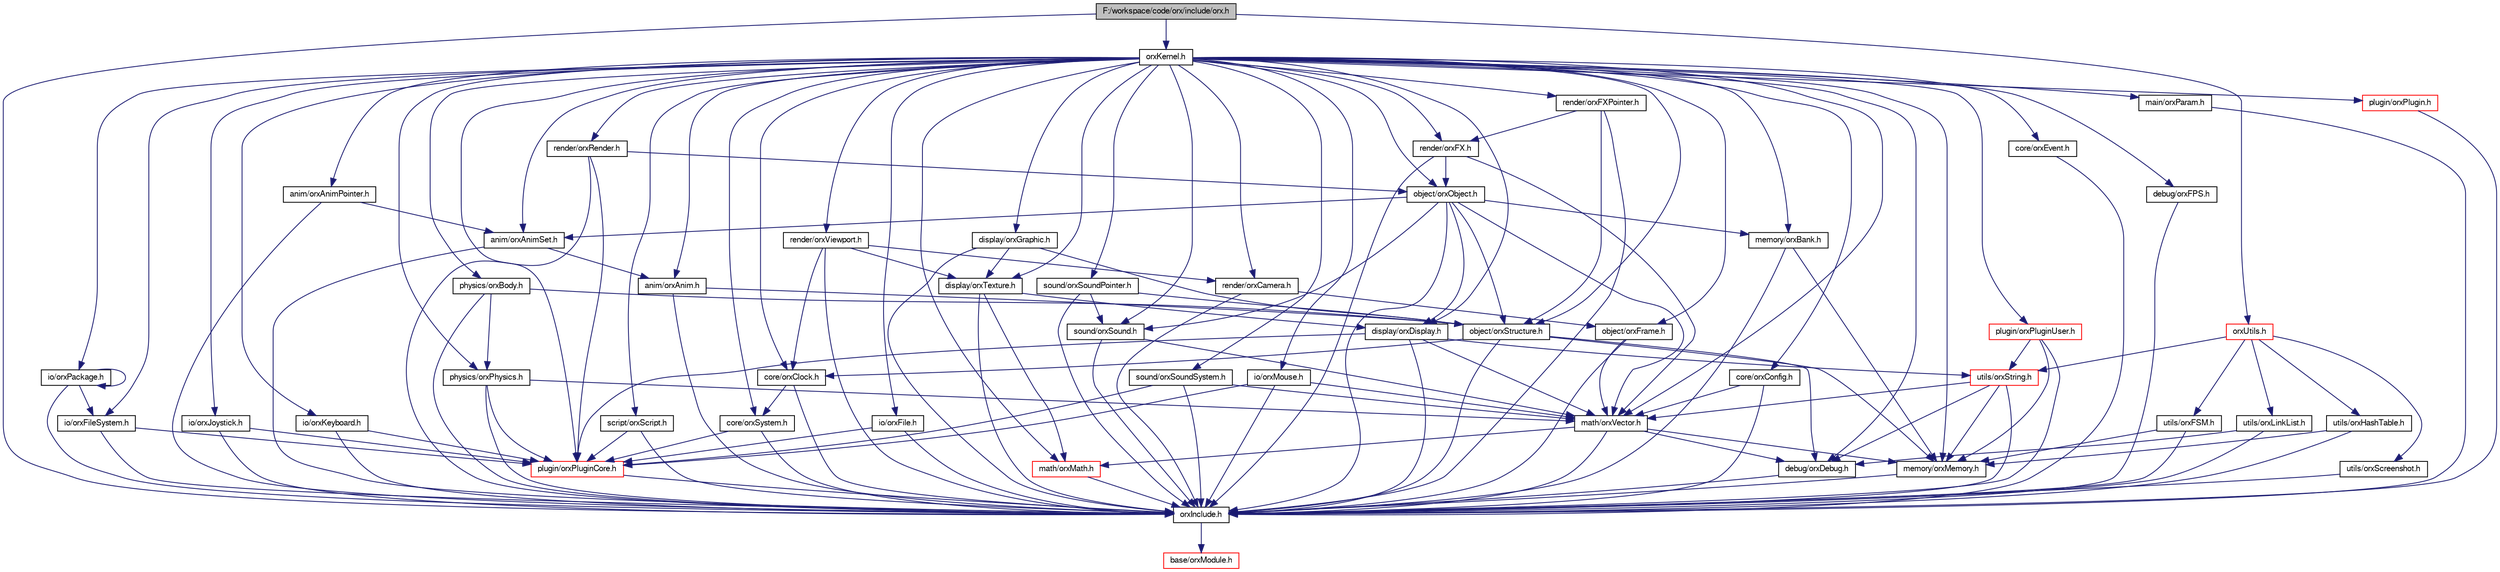 digraph G
{
  bgcolor="transparent";
  edge [fontname="FreeSans",fontsize=10,labelfontname="FreeSans",labelfontsize=10];
  node [fontname="FreeSans",fontsize=10,shape=record];
  Node1 [label="F:/workspace/code/orx/include/orx.h",height=0.2,width=0.4,color="black", fillcolor="grey75", style="filled" fontcolor="black"];
  Node1 -> Node2 [color="midnightblue",fontsize=10,style="solid",fontname="FreeSans"];
  Node2 [label="orxInclude.h",height=0.2,width=0.4,color="black",URL="$orx_include_8h.html"];
  Node2 -> Node3 [color="midnightblue",fontsize=10,style="solid",fontname="FreeSans"];
  Node3 [label="base/orxModule.h",height=0.2,width=0.4,color="red",URL="$orx_module_8h.html"];
  Node1 -> Node4 [color="midnightblue",fontsize=10,style="solid",fontname="FreeSans"];
  Node4 [label="orxKernel.h",height=0.2,width=0.4,color="black",URL="$orx_kernel_8h.html"];
  Node4 -> Node5 [color="midnightblue",fontsize=10,style="solid",fontname="FreeSans"];
  Node5 [label="anim/orxAnim.h",height=0.2,width=0.4,color="black",URL="$orx_anim_8h.html"];
  Node5 -> Node2 [color="midnightblue",fontsize=10,style="solid",fontname="FreeSans"];
  Node5 -> Node6 [color="midnightblue",fontsize=10,style="solid",fontname="FreeSans"];
  Node6 [label="object/orxStructure.h",height=0.2,width=0.4,color="black",URL="$orx_structure_8h.html"];
  Node6 -> Node2 [color="midnightblue",fontsize=10,style="solid",fontname="FreeSans"];
  Node6 -> Node7 [color="midnightblue",fontsize=10,style="solid",fontname="FreeSans"];
  Node7 [label="core/orxClock.h",height=0.2,width=0.4,color="black",URL="$orx_clock_8h.html"];
  Node7 -> Node2 [color="midnightblue",fontsize=10,style="solid",fontname="FreeSans"];
  Node7 -> Node8 [color="midnightblue",fontsize=10,style="solid",fontname="FreeSans"];
  Node8 [label="core/orxSystem.h",height=0.2,width=0.4,color="black",URL="$orx_system_8h.html"];
  Node8 -> Node2 [color="midnightblue",fontsize=10,style="solid",fontname="FreeSans"];
  Node8 -> Node9 [color="midnightblue",fontsize=10,style="solid",fontname="FreeSans"];
  Node9 [label="plugin/orxPluginCore.h",height=0.2,width=0.4,color="red",URL="$orx_plugin_core_8h.html"];
  Node9 -> Node2 [color="midnightblue",fontsize=10,style="solid",fontname="FreeSans"];
  Node6 -> Node10 [color="midnightblue",fontsize=10,style="solid",fontname="FreeSans"];
  Node10 [label="debug/orxDebug.h",height=0.2,width=0.4,color="black",URL="$orx_debug_8h.html"];
  Node10 -> Node2 [color="midnightblue",fontsize=10,style="solid",fontname="FreeSans"];
  Node6 -> Node11 [color="midnightblue",fontsize=10,style="solid",fontname="FreeSans"];
  Node11 [label="memory/orxMemory.h",height=0.2,width=0.4,color="black",URL="$orx_memory_8h.html"];
  Node11 -> Node2 [color="midnightblue",fontsize=10,style="solid",fontname="FreeSans"];
  Node4 -> Node12 [color="midnightblue",fontsize=10,style="solid",fontname="FreeSans"];
  Node12 [label="anim/orxAnimPointer.h",height=0.2,width=0.4,color="black",URL="$orx_anim_pointer_8h.html"];
  Node12 -> Node2 [color="midnightblue",fontsize=10,style="solid",fontname="FreeSans"];
  Node12 -> Node13 [color="midnightblue",fontsize=10,style="solid",fontname="FreeSans"];
  Node13 [label="anim/orxAnimSet.h",height=0.2,width=0.4,color="black",URL="$orx_anim_set_8h.html"];
  Node13 -> Node2 [color="midnightblue",fontsize=10,style="solid",fontname="FreeSans"];
  Node13 -> Node5 [color="midnightblue",fontsize=10,style="solid",fontname="FreeSans"];
  Node4 -> Node13 [color="midnightblue",fontsize=10,style="solid",fontname="FreeSans"];
  Node4 -> Node7 [color="midnightblue",fontsize=10,style="solid",fontname="FreeSans"];
  Node4 -> Node14 [color="midnightblue",fontsize=10,style="solid",fontname="FreeSans"];
  Node14 [label="core/orxConfig.h",height=0.2,width=0.4,color="black",URL="$orx_config_8h.html"];
  Node14 -> Node2 [color="midnightblue",fontsize=10,style="solid",fontname="FreeSans"];
  Node14 -> Node15 [color="midnightblue",fontsize=10,style="solid",fontname="FreeSans"];
  Node15 [label="math/orxVector.h",height=0.2,width=0.4,color="black",URL="$orx_vector_8h.html"];
  Node15 -> Node2 [color="midnightblue",fontsize=10,style="solid",fontname="FreeSans"];
  Node15 -> Node10 [color="midnightblue",fontsize=10,style="solid",fontname="FreeSans"];
  Node15 -> Node11 [color="midnightblue",fontsize=10,style="solid",fontname="FreeSans"];
  Node15 -> Node16 [color="midnightblue",fontsize=10,style="solid",fontname="FreeSans"];
  Node16 [label="math/orxMath.h",height=0.2,width=0.4,color="red",URL="$orx_math_8h.html"];
  Node16 -> Node2 [color="midnightblue",fontsize=10,style="solid",fontname="FreeSans"];
  Node4 -> Node17 [color="midnightblue",fontsize=10,style="solid",fontname="FreeSans"];
  Node17 [label="core/orxEvent.h",height=0.2,width=0.4,color="black",URL="$orx_event_8h.html"];
  Node17 -> Node2 [color="midnightblue",fontsize=10,style="solid",fontname="FreeSans"];
  Node4 -> Node8 [color="midnightblue",fontsize=10,style="solid",fontname="FreeSans"];
  Node4 -> Node10 [color="midnightblue",fontsize=10,style="solid",fontname="FreeSans"];
  Node4 -> Node18 [color="midnightblue",fontsize=10,style="solid",fontname="FreeSans"];
  Node18 [label="debug/orxFPS.h",height=0.2,width=0.4,color="black",URL="$orx_f_p_s_8h.html"];
  Node18 -> Node2 [color="midnightblue",fontsize=10,style="solid",fontname="FreeSans"];
  Node4 -> Node19 [color="midnightblue",fontsize=10,style="solid",fontname="FreeSans"];
  Node19 [label="display/orxGraphic.h",height=0.2,width=0.4,color="black",URL="$orx_graphic_8h.html"];
  Node19 -> Node2 [color="midnightblue",fontsize=10,style="solid",fontname="FreeSans"];
  Node19 -> Node20 [color="midnightblue",fontsize=10,style="solid",fontname="FreeSans"];
  Node20 [label="display/orxTexture.h",height=0.2,width=0.4,color="black",URL="$orx_texture_8h.html"];
  Node20 -> Node2 [color="midnightblue",fontsize=10,style="solid",fontname="FreeSans"];
  Node20 -> Node21 [color="midnightblue",fontsize=10,style="solid",fontname="FreeSans"];
  Node21 [label="display/orxDisplay.h",height=0.2,width=0.4,color="black",URL="$orx_display_8h.html"];
  Node21 -> Node2 [color="midnightblue",fontsize=10,style="solid",fontname="FreeSans"];
  Node21 -> Node9 [color="midnightblue",fontsize=10,style="solid",fontname="FreeSans"];
  Node21 -> Node15 [color="midnightblue",fontsize=10,style="solid",fontname="FreeSans"];
  Node21 -> Node22 [color="midnightblue",fontsize=10,style="solid",fontname="FreeSans"];
  Node22 [label="utils/orxString.h",height=0.2,width=0.4,color="red",URL="$orx_string_8h.html"];
  Node22 -> Node2 [color="midnightblue",fontsize=10,style="solid",fontname="FreeSans"];
  Node22 -> Node11 [color="midnightblue",fontsize=10,style="solid",fontname="FreeSans"];
  Node22 -> Node15 [color="midnightblue",fontsize=10,style="solid",fontname="FreeSans"];
  Node22 -> Node10 [color="midnightblue",fontsize=10,style="solid",fontname="FreeSans"];
  Node20 -> Node16 [color="midnightblue",fontsize=10,style="solid",fontname="FreeSans"];
  Node19 -> Node6 [color="midnightblue",fontsize=10,style="solid",fontname="FreeSans"];
  Node4 -> Node21 [color="midnightblue",fontsize=10,style="solid",fontname="FreeSans"];
  Node4 -> Node20 [color="midnightblue",fontsize=10,style="solid",fontname="FreeSans"];
  Node4 -> Node23 [color="midnightblue",fontsize=10,style="solid",fontname="FreeSans"];
  Node23 [label="io/orxFile.h",height=0.2,width=0.4,color="black",URL="$orx_file_8h.html"];
  Node23 -> Node2 [color="midnightblue",fontsize=10,style="solid",fontname="FreeSans"];
  Node23 -> Node9 [color="midnightblue",fontsize=10,style="solid",fontname="FreeSans"];
  Node4 -> Node24 [color="midnightblue",fontsize=10,style="solid",fontname="FreeSans"];
  Node24 [label="io/orxFileSystem.h",height=0.2,width=0.4,color="black",URL="$orx_file_system_8h.html"];
  Node24 -> Node2 [color="midnightblue",fontsize=10,style="solid",fontname="FreeSans"];
  Node24 -> Node9 [color="midnightblue",fontsize=10,style="solid",fontname="FreeSans"];
  Node4 -> Node25 [color="midnightblue",fontsize=10,style="solid",fontname="FreeSans"];
  Node25 [label="io/orxJoystick.h",height=0.2,width=0.4,color="black",URL="$orx_joystick_8h.html"];
  Node25 -> Node2 [color="midnightblue",fontsize=10,style="solid",fontname="FreeSans"];
  Node25 -> Node9 [color="midnightblue",fontsize=10,style="solid",fontname="FreeSans"];
  Node4 -> Node26 [color="midnightblue",fontsize=10,style="solid",fontname="FreeSans"];
  Node26 [label="io/orxKeyboard.h",height=0.2,width=0.4,color="black",URL="$orx_keyboard_8h.html"];
  Node26 -> Node2 [color="midnightblue",fontsize=10,style="solid",fontname="FreeSans"];
  Node26 -> Node9 [color="midnightblue",fontsize=10,style="solid",fontname="FreeSans"];
  Node4 -> Node27 [color="midnightblue",fontsize=10,style="solid",fontname="FreeSans"];
  Node27 [label="io/orxMouse.h",height=0.2,width=0.4,color="black",URL="$orx_mouse_8h.html"];
  Node27 -> Node2 [color="midnightblue",fontsize=10,style="solid",fontname="FreeSans"];
  Node27 -> Node9 [color="midnightblue",fontsize=10,style="solid",fontname="FreeSans"];
  Node27 -> Node15 [color="midnightblue",fontsize=10,style="solid",fontname="FreeSans"];
  Node4 -> Node28 [color="midnightblue",fontsize=10,style="solid",fontname="FreeSans"];
  Node28 [label="io/orxPackage.h",height=0.2,width=0.4,color="black",URL="$orx_package_8h.html"];
  Node28 -> Node2 [color="midnightblue",fontsize=10,style="solid",fontname="FreeSans"];
  Node28 -> Node24 [color="midnightblue",fontsize=10,style="solid",fontname="FreeSans"];
  Node28 -> Node28 [color="midnightblue",fontsize=10,style="solid",fontname="FreeSans"];
  Node4 -> Node29 [color="midnightblue",fontsize=10,style="solid",fontname="FreeSans"];
  Node29 [label="main/orxParam.h",height=0.2,width=0.4,color="black",URL="$orx_param_8h.html"];
  Node29 -> Node2 [color="midnightblue",fontsize=10,style="solid",fontname="FreeSans"];
  Node4 -> Node16 [color="midnightblue",fontsize=10,style="solid",fontname="FreeSans"];
  Node4 -> Node15 [color="midnightblue",fontsize=10,style="solid",fontname="FreeSans"];
  Node4 -> Node30 [color="midnightblue",fontsize=10,style="solid",fontname="FreeSans"];
  Node30 [label="memory/orxBank.h",height=0.2,width=0.4,color="black",URL="$orx_bank_8h.html"];
  Node30 -> Node2 [color="midnightblue",fontsize=10,style="solid",fontname="FreeSans"];
  Node30 -> Node11 [color="midnightblue",fontsize=10,style="solid",fontname="FreeSans"];
  Node4 -> Node11 [color="midnightblue",fontsize=10,style="solid",fontname="FreeSans"];
  Node4 -> Node31 [color="midnightblue",fontsize=10,style="solid",fontname="FreeSans"];
  Node31 [label="object/orxFrame.h",height=0.2,width=0.4,color="black",URL="$orx_frame_8h.html"];
  Node31 -> Node2 [color="midnightblue",fontsize=10,style="solid",fontname="FreeSans"];
  Node31 -> Node15 [color="midnightblue",fontsize=10,style="solid",fontname="FreeSans"];
  Node4 -> Node32 [color="midnightblue",fontsize=10,style="solid",fontname="FreeSans"];
  Node32 [label="object/orxObject.h",height=0.2,width=0.4,color="black",URL="$orx_object_8h.html"];
  Node32 -> Node2 [color="midnightblue",fontsize=10,style="solid",fontname="FreeSans"];
  Node32 -> Node6 [color="midnightblue",fontsize=10,style="solid",fontname="FreeSans"];
  Node32 -> Node30 [color="midnightblue",fontsize=10,style="solid",fontname="FreeSans"];
  Node32 -> Node13 [color="midnightblue",fontsize=10,style="solid",fontname="FreeSans"];
  Node32 -> Node21 [color="midnightblue",fontsize=10,style="solid",fontname="FreeSans"];
  Node32 -> Node15 [color="midnightblue",fontsize=10,style="solid",fontname="FreeSans"];
  Node32 -> Node33 [color="midnightblue",fontsize=10,style="solid",fontname="FreeSans"];
  Node33 [label="sound/orxSound.h",height=0.2,width=0.4,color="black",URL="$orx_sound_8h.html"];
  Node33 -> Node2 [color="midnightblue",fontsize=10,style="solid",fontname="FreeSans"];
  Node33 -> Node15 [color="midnightblue",fontsize=10,style="solid",fontname="FreeSans"];
  Node4 -> Node6 [color="midnightblue",fontsize=10,style="solid",fontname="FreeSans"];
  Node4 -> Node34 [color="midnightblue",fontsize=10,style="solid",fontname="FreeSans"];
  Node34 [label="plugin/orxPlugin.h",height=0.2,width=0.4,color="red",URL="$orx_plugin_8h.html"];
  Node34 -> Node2 [color="midnightblue",fontsize=10,style="solid",fontname="FreeSans"];
  Node4 -> Node9 [color="midnightblue",fontsize=10,style="solid",fontname="FreeSans"];
  Node4 -> Node35 [color="midnightblue",fontsize=10,style="solid",fontname="FreeSans"];
  Node35 [label="plugin/orxPluginUser.h",height=0.2,width=0.4,color="red",URL="$orx_plugin_user_8h.html"];
  Node35 -> Node2 [color="midnightblue",fontsize=10,style="solid",fontname="FreeSans"];
  Node35 -> Node11 [color="midnightblue",fontsize=10,style="solid",fontname="FreeSans"];
  Node35 -> Node22 [color="midnightblue",fontsize=10,style="solid",fontname="FreeSans"];
  Node4 -> Node36 [color="midnightblue",fontsize=10,style="solid",fontname="FreeSans"];
  Node36 [label="physics/orxBody.h",height=0.2,width=0.4,color="black",URL="$orx_body_8h.html"];
  Node36 -> Node2 [color="midnightblue",fontsize=10,style="solid",fontname="FreeSans"];
  Node36 -> Node6 [color="midnightblue",fontsize=10,style="solid",fontname="FreeSans"];
  Node36 -> Node37 [color="midnightblue",fontsize=10,style="solid",fontname="FreeSans"];
  Node37 [label="physics/orxPhysics.h",height=0.2,width=0.4,color="black",URL="$orx_physics_8h.html"];
  Node37 -> Node2 [color="midnightblue",fontsize=10,style="solid",fontname="FreeSans"];
  Node37 -> Node9 [color="midnightblue",fontsize=10,style="solid",fontname="FreeSans"];
  Node37 -> Node15 [color="midnightblue",fontsize=10,style="solid",fontname="FreeSans"];
  Node4 -> Node37 [color="midnightblue",fontsize=10,style="solid",fontname="FreeSans"];
  Node4 -> Node38 [color="midnightblue",fontsize=10,style="solid",fontname="FreeSans"];
  Node38 [label="render/orxCamera.h",height=0.2,width=0.4,color="black",URL="$orx_camera_8h.html"];
  Node38 -> Node2 [color="midnightblue",fontsize=10,style="solid",fontname="FreeSans"];
  Node38 -> Node31 [color="midnightblue",fontsize=10,style="solid",fontname="FreeSans"];
  Node4 -> Node39 [color="midnightblue",fontsize=10,style="solid",fontname="FreeSans"];
  Node39 [label="render/orxFX.h",height=0.2,width=0.4,color="black",URL="$orx_f_x_8h.html"];
  Node39 -> Node2 [color="midnightblue",fontsize=10,style="solid",fontname="FreeSans"];
  Node39 -> Node15 [color="midnightblue",fontsize=10,style="solid",fontname="FreeSans"];
  Node39 -> Node32 [color="midnightblue",fontsize=10,style="solid",fontname="FreeSans"];
  Node4 -> Node40 [color="midnightblue",fontsize=10,style="solid",fontname="FreeSans"];
  Node40 [label="render/orxFXPointer.h",height=0.2,width=0.4,color="black",URL="$orx_f_x_pointer_8h.html"];
  Node40 -> Node2 [color="midnightblue",fontsize=10,style="solid",fontname="FreeSans"];
  Node40 -> Node39 [color="midnightblue",fontsize=10,style="solid",fontname="FreeSans"];
  Node40 -> Node6 [color="midnightblue",fontsize=10,style="solid",fontname="FreeSans"];
  Node4 -> Node41 [color="midnightblue",fontsize=10,style="solid",fontname="FreeSans"];
  Node41 [label="render/orxRender.h",height=0.2,width=0.4,color="black",URL="$orx_render_8h.html"];
  Node41 -> Node2 [color="midnightblue",fontsize=10,style="solid",fontname="FreeSans"];
  Node41 -> Node9 [color="midnightblue",fontsize=10,style="solid",fontname="FreeSans"];
  Node41 -> Node32 [color="midnightblue",fontsize=10,style="solid",fontname="FreeSans"];
  Node4 -> Node42 [color="midnightblue",fontsize=10,style="solid",fontname="FreeSans"];
  Node42 [label="render/orxViewport.h",height=0.2,width=0.4,color="black",URL="$orx_viewport_8h.html"];
  Node42 -> Node2 [color="midnightblue",fontsize=10,style="solid",fontname="FreeSans"];
  Node42 -> Node7 [color="midnightblue",fontsize=10,style="solid",fontname="FreeSans"];
  Node42 -> Node38 [color="midnightblue",fontsize=10,style="solid",fontname="FreeSans"];
  Node42 -> Node20 [color="midnightblue",fontsize=10,style="solid",fontname="FreeSans"];
  Node4 -> Node43 [color="midnightblue",fontsize=10,style="solid",fontname="FreeSans"];
  Node43 [label="script/orxScript.h",height=0.2,width=0.4,color="black",URL="$orx_script_8h.html"];
  Node43 -> Node2 [color="midnightblue",fontsize=10,style="solid",fontname="FreeSans"];
  Node43 -> Node9 [color="midnightblue",fontsize=10,style="solid",fontname="FreeSans"];
  Node4 -> Node33 [color="midnightblue",fontsize=10,style="solid",fontname="FreeSans"];
  Node4 -> Node44 [color="midnightblue",fontsize=10,style="solid",fontname="FreeSans"];
  Node44 [label="sound/orxSoundPointer.h",height=0.2,width=0.4,color="black",URL="$orx_sound_pointer_8h.html"];
  Node44 -> Node2 [color="midnightblue",fontsize=10,style="solid",fontname="FreeSans"];
  Node44 -> Node33 [color="midnightblue",fontsize=10,style="solid",fontname="FreeSans"];
  Node44 -> Node6 [color="midnightblue",fontsize=10,style="solid",fontname="FreeSans"];
  Node4 -> Node45 [color="midnightblue",fontsize=10,style="solid",fontname="FreeSans"];
  Node45 [label="sound/orxSoundSystem.h",height=0.2,width=0.4,color="black",URL="$orx_sound_system_8h.html"];
  Node45 -> Node2 [color="midnightblue",fontsize=10,style="solid",fontname="FreeSans"];
  Node45 -> Node15 [color="midnightblue",fontsize=10,style="solid",fontname="FreeSans"];
  Node45 -> Node9 [color="midnightblue",fontsize=10,style="solid",fontname="FreeSans"];
  Node1 -> Node46 [color="midnightblue",fontsize=10,style="solid",fontname="FreeSans"];
  Node46 [label="orxUtils.h",height=0.2,width=0.4,color="red",URL="$orx_utils_8h.html"];
  Node46 -> Node47 [color="midnightblue",fontsize=10,style="solid",fontname="FreeSans"];
  Node47 [label="utils/orxFSM.h",height=0.2,width=0.4,color="black",URL="$orx_f_s_m_8h.html"];
  Node47 -> Node2 [color="midnightblue",fontsize=10,style="solid",fontname="FreeSans"];
  Node47 -> Node11 [color="midnightblue",fontsize=10,style="solid",fontname="FreeSans"];
  Node46 -> Node48 [color="midnightblue",fontsize=10,style="solid",fontname="FreeSans"];
  Node48 [label="utils/orxHashTable.h",height=0.2,width=0.4,color="black",URL="$orx_hash_table_8h.html"];
  Node48 -> Node2 [color="midnightblue",fontsize=10,style="solid",fontname="FreeSans"];
  Node48 -> Node11 [color="midnightblue",fontsize=10,style="solid",fontname="FreeSans"];
  Node46 -> Node49 [color="midnightblue",fontsize=10,style="solid",fontname="FreeSans"];
  Node49 [label="utils/orxLinkList.h",height=0.2,width=0.4,color="black",URL="$orx_link_list_8h.html"];
  Node49 -> Node2 [color="midnightblue",fontsize=10,style="solid",fontname="FreeSans"];
  Node49 -> Node10 [color="midnightblue",fontsize=10,style="solid",fontname="FreeSans"];
  Node46 -> Node50 [color="midnightblue",fontsize=10,style="solid",fontname="FreeSans"];
  Node50 [label="utils/orxScreenshot.h",height=0.2,width=0.4,color="black",URL="$orx_screenshot_8h.html"];
  Node50 -> Node2 [color="midnightblue",fontsize=10,style="solid",fontname="FreeSans"];
  Node46 -> Node22 [color="midnightblue",fontsize=10,style="solid",fontname="FreeSans"];
}
